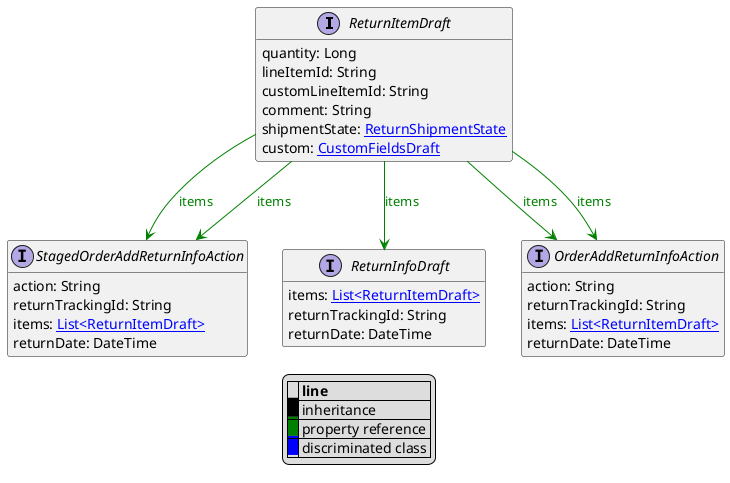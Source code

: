 @startuml

hide empty fields
hide empty methods
legend
|= |= line |
|<back:black>   </back>| inheritance |
|<back:green>   </back>| property reference |
|<back:blue>   </back>| discriminated class |
endlegend
interface ReturnItemDraft [[ReturnItemDraft.svg]]  {
    quantity: Long
    lineItemId: String
    customLineItemId: String
    comment: String
    shipmentState: [[ReturnShipmentState.svg ReturnShipmentState]]
    custom: [[CustomFieldsDraft.svg CustomFieldsDraft]]
}



interface StagedOrderAddReturnInfoAction [[StagedOrderAddReturnInfoAction.svg]]  {
    action: String
    returnTrackingId: String
    items: [[ReturnItemDraft.svg List<ReturnItemDraft>]]
    returnDate: DateTime
}
interface ReturnInfoDraft [[ReturnInfoDraft.svg]]  {
    items: [[ReturnItemDraft.svg List<ReturnItemDraft>]]
    returnTrackingId: String
    returnDate: DateTime
}
interface OrderAddReturnInfoAction [[OrderAddReturnInfoAction.svg]]  {
    action: String
    returnTrackingId: String
    items: [[ReturnItemDraft.svg List<ReturnItemDraft>]]
    returnDate: DateTime
}

ReturnItemDraft --> StagedOrderAddReturnInfoAction #green;text:green : "items"
ReturnItemDraft --> StagedOrderAddReturnInfoAction #green;text:green : "items"
ReturnItemDraft --> ReturnInfoDraft #green;text:green : "items"
ReturnItemDraft --> OrderAddReturnInfoAction #green;text:green : "items"
ReturnItemDraft --> OrderAddReturnInfoAction #green;text:green : "items"
@enduml
